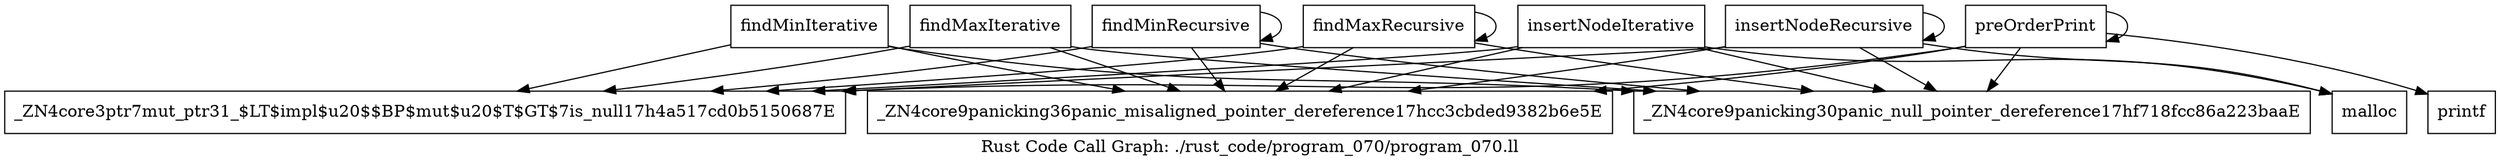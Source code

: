 digraph "Rust Code Call Graph: ./rust_code/program_070/program_070.ll" {
	label="Rust Code Call Graph: ./rust_code/program_070/program_070.ll";

	Node0x55eff60a2a80 [shape=record,label="{_ZN4core3ptr7mut_ptr31_$LT$impl$u20$$BP$mut$u20$T$GT$7is_null17h4a517cd0b5150687E}"];
	Node0x55eff60a46c0 [shape=record,label="{findMinRecursive}"];
	Node0x55eff60a46c0 -> Node0x55eff60a6080;
	Node0x55eff60a46c0 -> Node0x55eff60a2a80;
	Node0x55eff60a46c0 -> Node0x55eff60a6630;
	Node0x55eff60a46c0 -> Node0x55eff60a46c0;
	Node0x55eff60a7370 [shape=record,label="{findMaxRecursive}"];
	Node0x55eff60a7370 -> Node0x55eff60a6080;
	Node0x55eff60a7370 -> Node0x55eff60a2a80;
	Node0x55eff60a7370 -> Node0x55eff60a6630;
	Node0x55eff60a7370 -> Node0x55eff60a7370;
	Node0x55eff60ad440 [shape=record,label="{findMinIterative}"];
	Node0x55eff60ad440 -> Node0x55eff60a2a80;
	Node0x55eff60ad440 -> Node0x55eff60a6080;
	Node0x55eff60ad440 -> Node0x55eff60a6630;
	Node0x55eff60b0420 [shape=record,label="{findMaxIterative}"];
	Node0x55eff60b0420 -> Node0x55eff60a2a80;
	Node0x55eff60b0420 -> Node0x55eff60a6080;
	Node0x55eff60b0420 -> Node0x55eff60a6630;
	Node0x55eff60b05f0 [shape=record,label="{insertNodeRecursive}"];
	Node0x55eff60b05f0 -> Node0x55eff60a2a80;
	Node0x55eff60b05f0 -> Node0x55eff60a81b0;
	Node0x55eff60b05f0 -> Node0x55eff60a6080;
	Node0x55eff60b05f0 -> Node0x55eff60a6630;
	Node0x55eff60b05f0 -> Node0x55eff60b05f0;
	Node0x55eff60b0630 [shape=record,label="{insertNodeIterative}"];
	Node0x55eff60b0630 -> Node0x55eff60a81b0;
	Node0x55eff60b0630 -> Node0x55eff60a6080;
	Node0x55eff60b0630 -> Node0x55eff60a6630;
	Node0x55eff60b0630 -> Node0x55eff60a2a80;
	Node0x55eff608b3b0 [shape=record,label="{preOrderPrint}"];
	Node0x55eff608b3b0 -> Node0x55eff60a2a80;
	Node0x55eff608b3b0 -> Node0x55eff60a6080;
	Node0x55eff608b3b0 -> Node0x55eff6085540;
	Node0x55eff608b3b0 -> Node0x55eff60a6630;
	Node0x55eff608b3b0 -> Node0x55eff608b3b0;
	Node0x55eff60a6080 [shape=record,label="{_ZN4core9panicking36panic_misaligned_pointer_dereference17hcc3cbded9382b6e5E}"];
	Node0x55eff60a6630 [shape=record,label="{_ZN4core9panicking30panic_null_pointer_dereference17hf718fcc86a223baaE}"];
	Node0x55eff60a81b0 [shape=record,label="{malloc}"];
	Node0x55eff6085540 [shape=record,label="{printf}"];
}
